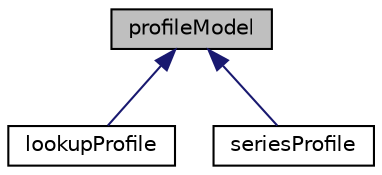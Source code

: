 digraph "profileModel"
{
  bgcolor="transparent";
  edge [fontname="Helvetica",fontsize="10",labelfontname="Helvetica",labelfontsize="10"];
  node [fontname="Helvetica",fontsize="10",shape=record];
  Node1 [label="profileModel",height=0.2,width=0.4,color="black", fillcolor="grey75", style="filled", fontcolor="black"];
  Node1 -> Node2 [dir="back",color="midnightblue",fontsize="10",style="solid",fontname="Helvetica"];
  Node2 [label="lookupProfile",height=0.2,width=0.4,color="black",URL="$a01380.html",tooltip="Look-up based profile data - drag and lift coefficients are lineraly interpolated based on the suppli..."];
  Node1 -> Node3 [dir="back",color="midnightblue",fontsize="10",style="solid",fontname="Helvetica"];
  Node3 [label="seriesProfile",height=0.2,width=0.4,color="black",URL="$a02274.html",tooltip="Series-up based profile data - drag and lift coefficients computed as sum of cosine series..."];
}
